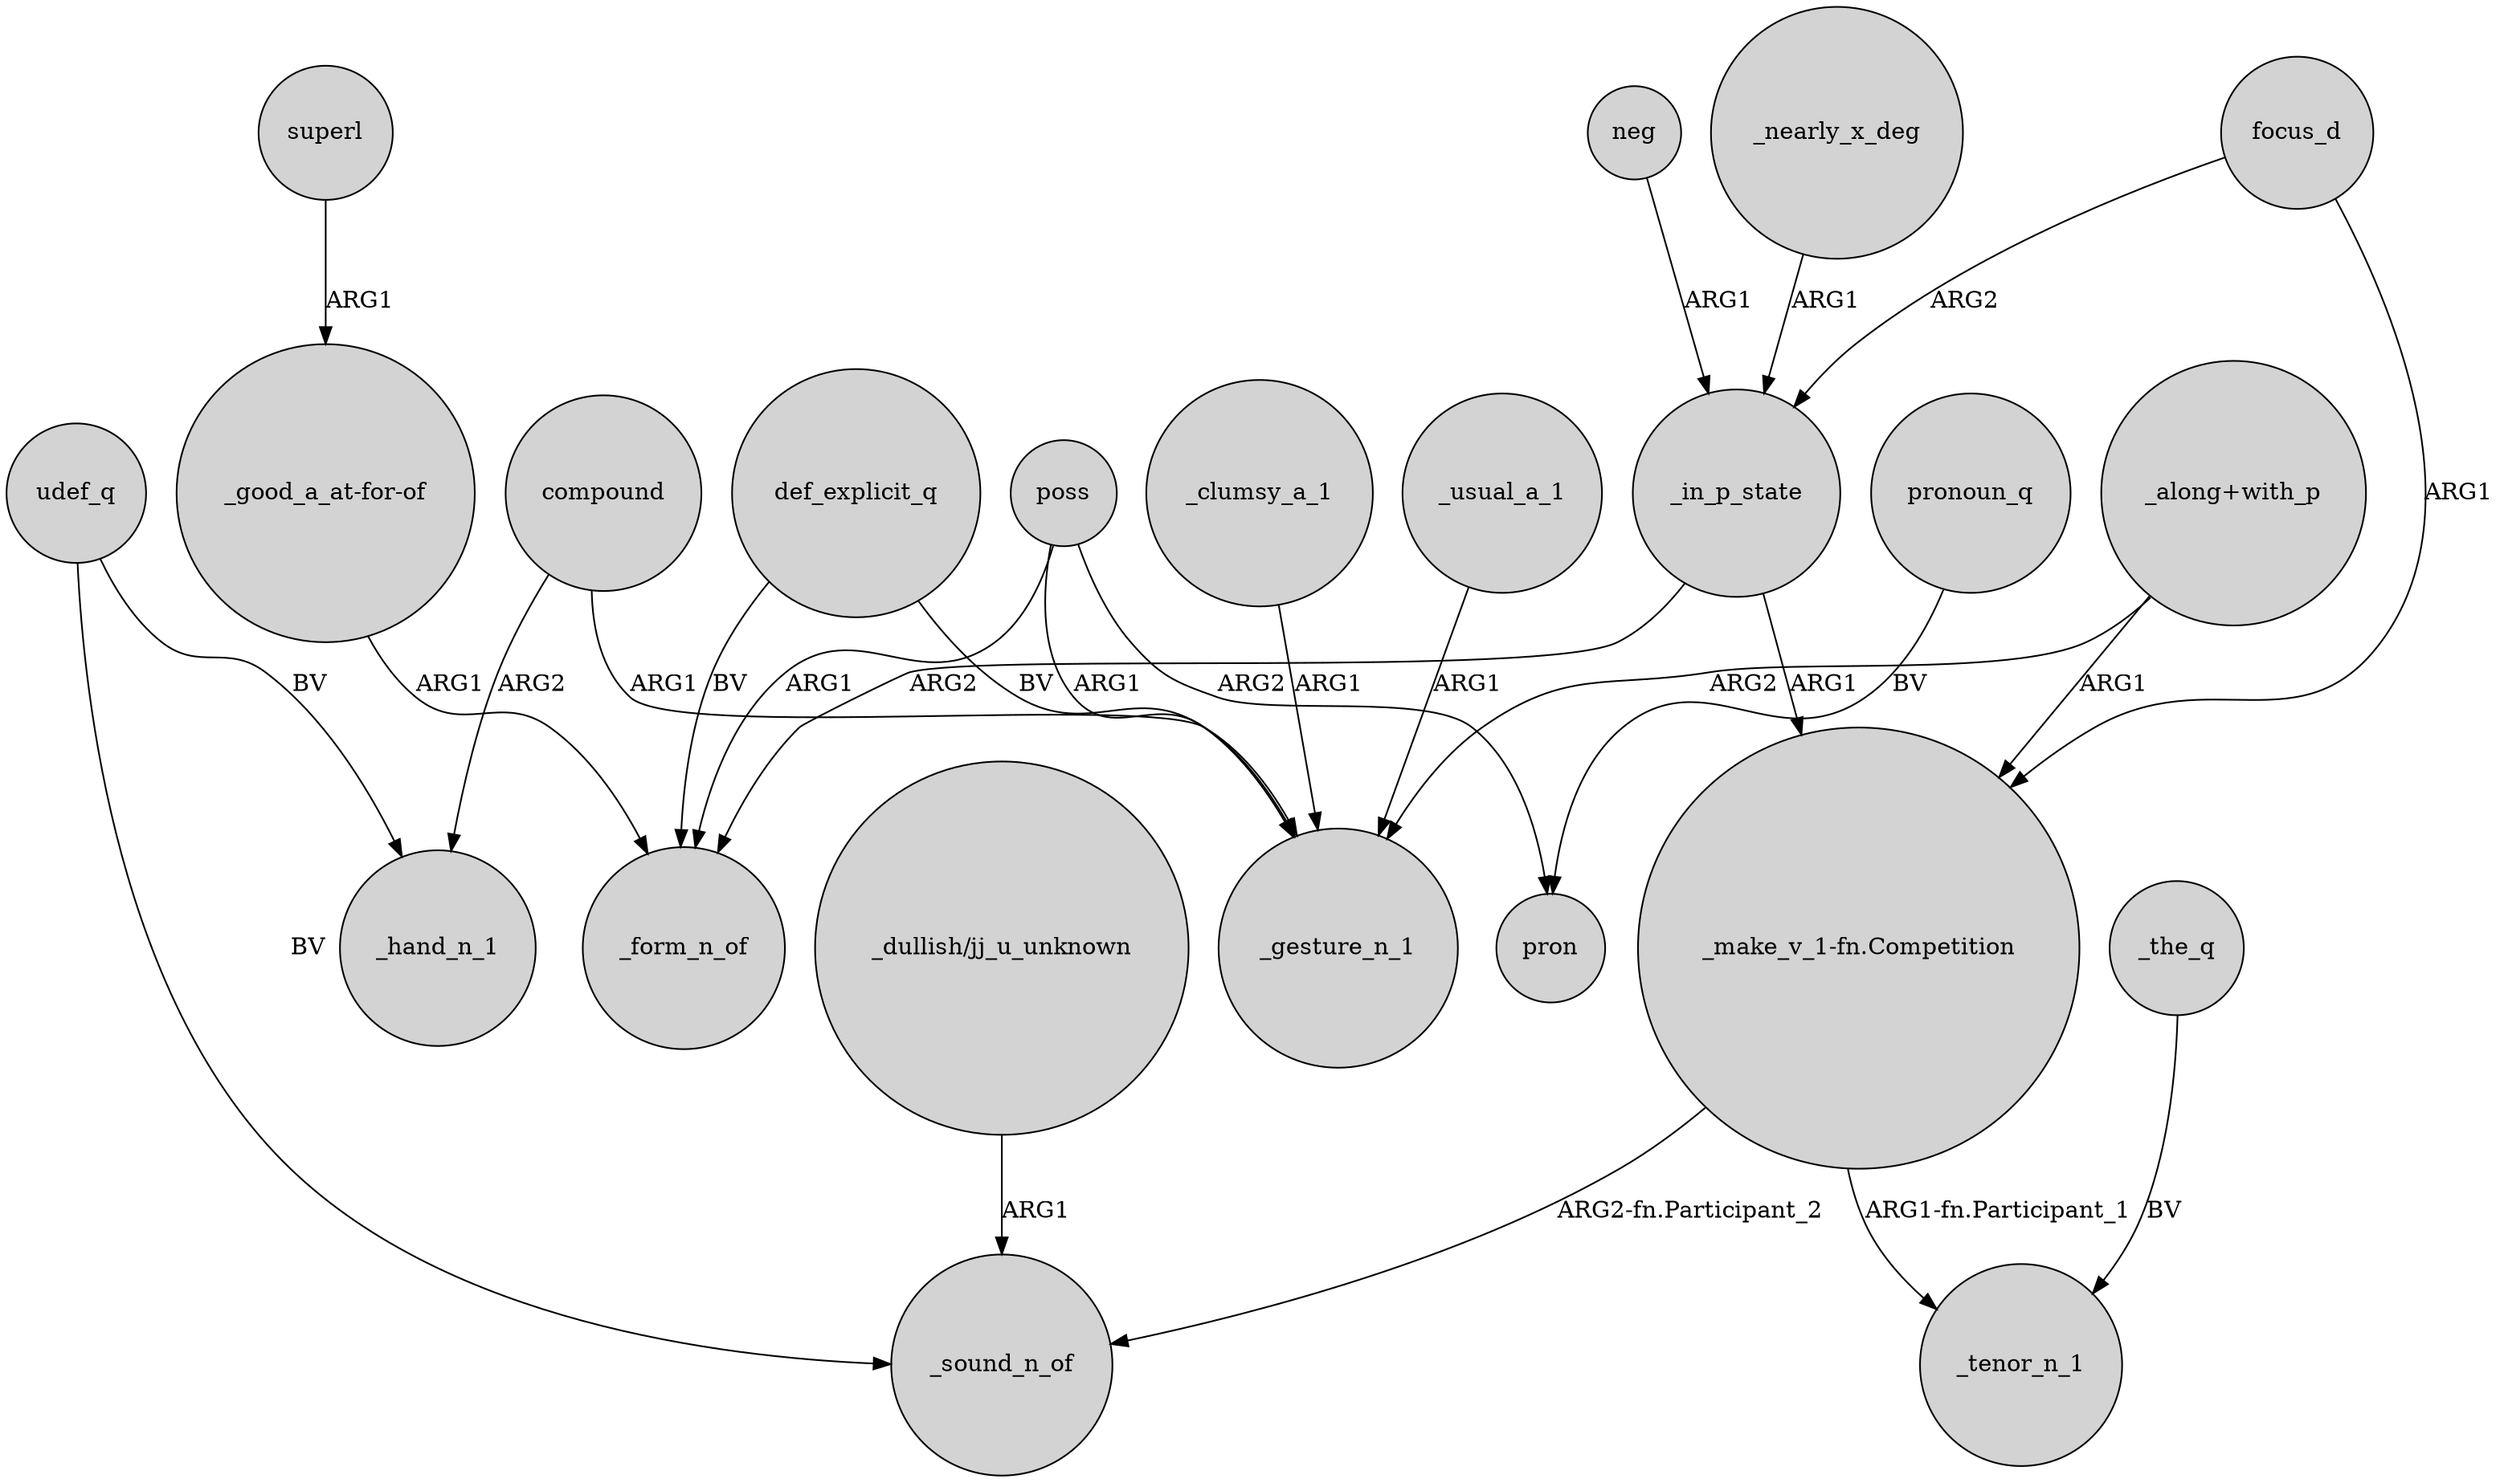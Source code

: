 digraph {
	node [shape=circle style=filled]
	superl -> "_good_a_at-for-of" [label=ARG1]
	udef_q -> _hand_n_1 [label=BV]
	focus_d -> "_make_v_1-fn.Competition" [label=ARG1]
	udef_q -> _sound_n_of [label=BV]
	def_explicit_q -> _gesture_n_1 [label=BV]
	focus_d -> _in_p_state [label=ARG2]
	neg -> _in_p_state [label=ARG1]
	"_good_a_at-for-of" -> _form_n_of [label=ARG1]
	_in_p_state -> "_make_v_1-fn.Competition" [label=ARG1]
	"_along+with_p" -> _gesture_n_1 [label=ARG2]
	compound -> _gesture_n_1 [label=ARG1]
	_nearly_x_deg -> _in_p_state [label=ARG1]
	"_dullish/jj_u_unknown" -> _sound_n_of [label=ARG1]
	pronoun_q -> pron [label=BV]
	compound -> _hand_n_1 [label=ARG2]
	poss -> pron [label=ARG2]
	"_along+with_p" -> "_make_v_1-fn.Competition" [label=ARG1]
	poss -> _form_n_of [label=ARG1]
	def_explicit_q -> _form_n_of [label=BV]
	_clumsy_a_1 -> _gesture_n_1 [label=ARG1]
	"_make_v_1-fn.Competition" -> _sound_n_of [label="ARG2-fn.Participant_2"]
	_the_q -> _tenor_n_1 [label=BV]
	_in_p_state -> _form_n_of [label=ARG2]
	"_make_v_1-fn.Competition" -> _tenor_n_1 [label="ARG1-fn.Participant_1"]
	_usual_a_1 -> _gesture_n_1 [label=ARG1]
	poss -> _gesture_n_1 [label=ARG1]
}
